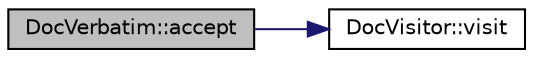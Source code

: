 digraph "DocVerbatim::accept"
{
 // LATEX_PDF_SIZE
  edge [fontname="Helvetica",fontsize="10",labelfontname="Helvetica",labelfontsize="10"];
  node [fontname="Helvetica",fontsize="10",shape=record];
  rankdir="LR";
  Node1 [label="DocVerbatim::accept",height=0.2,width=0.4,color="black", fillcolor="grey75", style="filled", fontcolor="black",tooltip=" "];
  Node1 -> Node2 [color="midnightblue",fontsize="10",style="solid",fontname="Helvetica"];
  Node2 [label="DocVisitor::visit",height=0.2,width=0.4,color="black", fillcolor="white", style="filled",URL="$classDocVisitor.html#aec59d1c93f82aad3569fb303f1e4d3f4",tooltip=" "];
}
